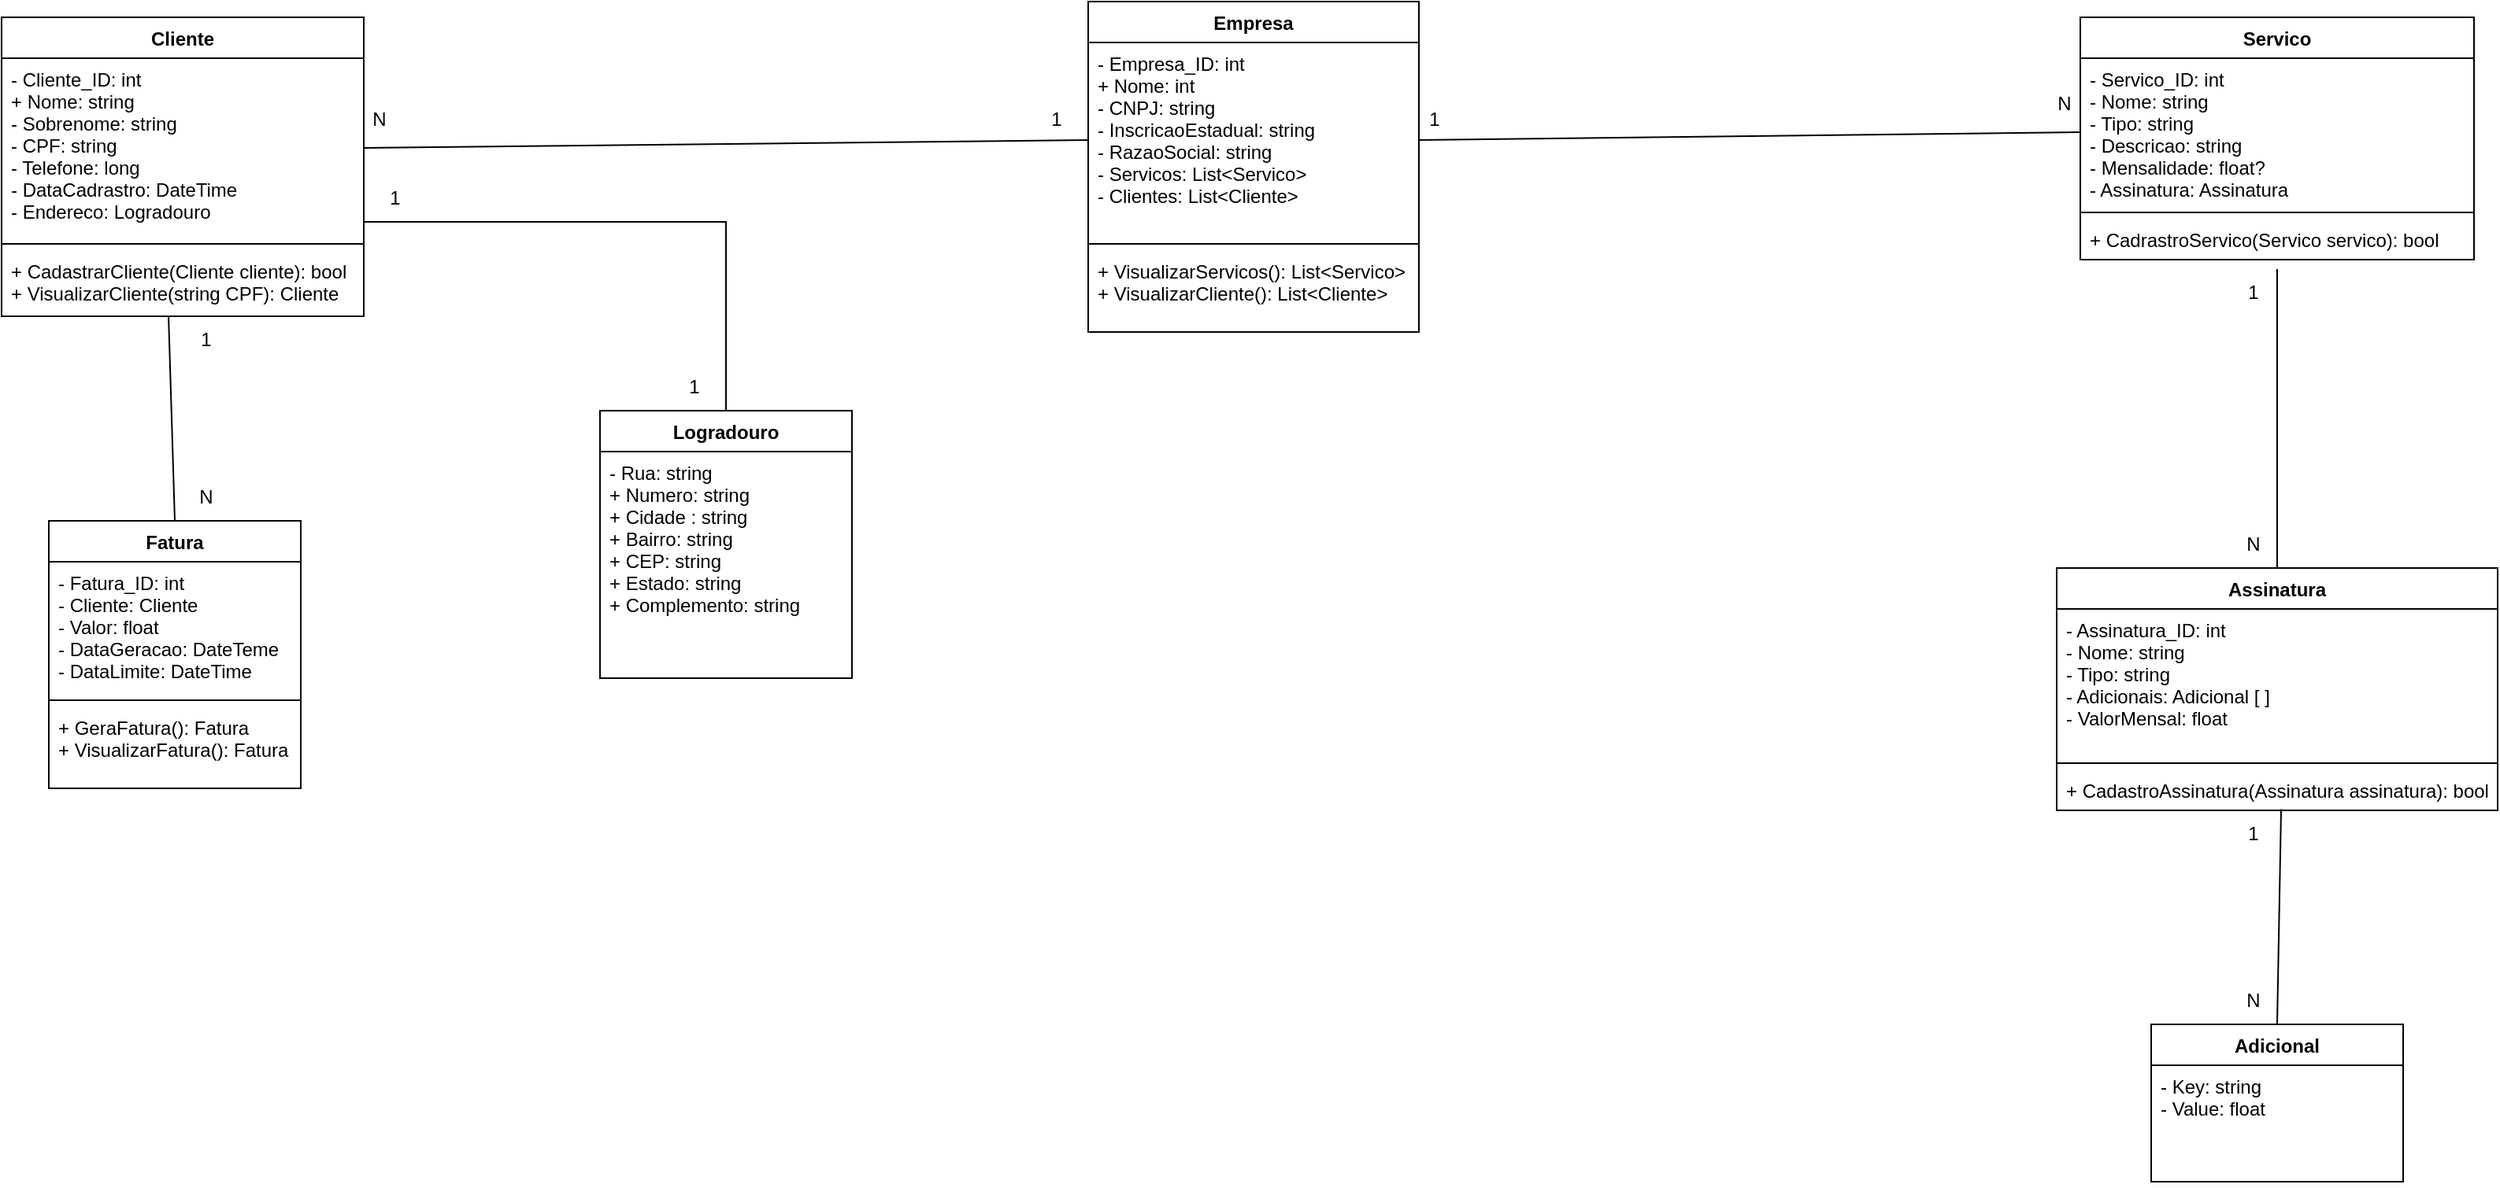 <mxfile version="20.0.1" type="device"><diagram id="DuHgGUCWTffEU7UQTCPI" name="Page-1"><mxGraphModel dx="2031" dy="4641" grid="1" gridSize="10" guides="1" tooltips="1" connect="1" arrows="1" fold="1" page="1" pageScale="1" pageWidth="827" pageHeight="1169" math="0" shadow="0"><root><mxCell id="0"/><mxCell id="1" parent="0"/><mxCell id="0eu1p6_cf_eyUmp6r4dU-36" value="Empresa" style="swimlane;fontStyle=1;align=center;verticalAlign=top;childLayout=stackLayout;horizontal=1;startSize=26;horizontalStack=0;resizeParent=1;resizeParentMax=0;resizeLast=0;collapsible=1;marginBottom=0;" parent="1" vertex="1"><mxGeometry x="720" y="-3490" width="210" height="210" as="geometry"/></mxCell><mxCell id="0eu1p6_cf_eyUmp6r4dU-37" value="- Empresa_ID: int&#10;+ Nome: int&#10;- CNPJ: string&#10;- InscricaoEstadual: string&#10;- RazaoSocial: string&#10;- Servicos: List&lt;Servico&gt;&#10;- Clientes: List&lt;Cliente&gt;" style="text;strokeColor=none;fillColor=none;align=left;verticalAlign=top;spacingLeft=4;spacingRight=4;overflow=hidden;rotatable=0;points=[[0,0.5],[1,0.5]];portConstraint=eastwest;" parent="0eu1p6_cf_eyUmp6r4dU-36" vertex="1"><mxGeometry y="26" width="210" height="124" as="geometry"/></mxCell><mxCell id="0eu1p6_cf_eyUmp6r4dU-38" value="" style="line;strokeWidth=1;fillColor=none;align=left;verticalAlign=middle;spacingTop=-1;spacingLeft=3;spacingRight=3;rotatable=0;labelPosition=right;points=[];portConstraint=eastwest;" parent="0eu1p6_cf_eyUmp6r4dU-36" vertex="1"><mxGeometry y="150" width="210" height="8" as="geometry"/></mxCell><mxCell id="0eu1p6_cf_eyUmp6r4dU-39" value="+ VisualizarServicos(): List&lt;Servico&gt;&#10;+ VisualizarCliente(): List&lt;Cliente&gt;&#10;" style="text;strokeColor=none;fillColor=none;align=left;verticalAlign=top;spacingLeft=4;spacingRight=4;overflow=hidden;rotatable=0;points=[[0,0.5],[1,0.5]];portConstraint=eastwest;" parent="0eu1p6_cf_eyUmp6r4dU-36" vertex="1"><mxGeometry y="158" width="210" height="52" as="geometry"/></mxCell><mxCell id="0eu1p6_cf_eyUmp6r4dU-81" value="Cliente" style="swimlane;fontStyle=1;align=center;verticalAlign=top;childLayout=stackLayout;horizontal=1;startSize=26;horizontalStack=0;resizeParent=1;resizeParentMax=0;resizeLast=0;collapsible=1;marginBottom=0;" parent="1" vertex="1"><mxGeometry x="30" y="-3480" width="230" height="190" as="geometry"/></mxCell><mxCell id="0eu1p6_cf_eyUmp6r4dU-82" value="- Cliente_ID: int&#10;+ Nome: string&#10;- Sobrenome: string&#10;- CPF: string&#10;- Telefone: long&#10;- DataCadrastro: DateTime&#10;- Endereco: Logradouro" style="text;strokeColor=none;fillColor=none;align=left;verticalAlign=top;spacingLeft=4;spacingRight=4;overflow=hidden;rotatable=0;points=[[0,0.5],[1,0.5]];portConstraint=eastwest;" parent="0eu1p6_cf_eyUmp6r4dU-81" vertex="1"><mxGeometry y="26" width="230" height="114" as="geometry"/></mxCell><mxCell id="0eu1p6_cf_eyUmp6r4dU-83" value="" style="line;strokeWidth=1;fillColor=none;align=left;verticalAlign=middle;spacingTop=-1;spacingLeft=3;spacingRight=3;rotatable=0;labelPosition=right;points=[];portConstraint=eastwest;" parent="0eu1p6_cf_eyUmp6r4dU-81" vertex="1"><mxGeometry y="140" width="230" height="8" as="geometry"/></mxCell><mxCell id="0eu1p6_cf_eyUmp6r4dU-84" value="+ CadastrarCliente(Cliente cliente): bool&#10;+ VisualizarCliente(string CPF): Cliente" style="text;strokeColor=none;fillColor=none;align=left;verticalAlign=top;spacingLeft=4;spacingRight=4;overflow=hidden;rotatable=0;points=[[0,0.5],[1,0.5]];portConstraint=eastwest;" parent="0eu1p6_cf_eyUmp6r4dU-81" vertex="1"><mxGeometry y="148" width="230" height="42" as="geometry"/></mxCell><mxCell id="0eu1p6_cf_eyUmp6r4dU-85" value="Servico" style="swimlane;fontStyle=1;align=center;verticalAlign=top;childLayout=stackLayout;horizontal=1;startSize=26;horizontalStack=0;resizeParent=1;resizeParentMax=0;resizeLast=0;collapsible=1;marginBottom=0;" parent="1" vertex="1"><mxGeometry x="1350" y="-3480" width="250" height="154" as="geometry"/></mxCell><mxCell id="0eu1p6_cf_eyUmp6r4dU-86" value="- Servico_ID: int&#10;- Nome: string&#10;- Tipo: string&#10;- Descricao: string&#10;- Mensalidade: float?&#10;- Assinatura: Assinatura" style="text;strokeColor=none;fillColor=none;align=left;verticalAlign=top;spacingLeft=4;spacingRight=4;overflow=hidden;rotatable=0;points=[[0,0.5],[1,0.5]];portConstraint=eastwest;" parent="0eu1p6_cf_eyUmp6r4dU-85" vertex="1"><mxGeometry y="26" width="250" height="94" as="geometry"/></mxCell><mxCell id="0eu1p6_cf_eyUmp6r4dU-87" value="" style="line;strokeWidth=1;fillColor=none;align=left;verticalAlign=middle;spacingTop=-1;spacingLeft=3;spacingRight=3;rotatable=0;labelPosition=right;points=[];portConstraint=eastwest;" parent="0eu1p6_cf_eyUmp6r4dU-85" vertex="1"><mxGeometry y="120" width="250" height="8" as="geometry"/></mxCell><mxCell id="0eu1p6_cf_eyUmp6r4dU-88" value="+ CadrastroServico(Servico servico): bool" style="text;strokeColor=none;fillColor=none;align=left;verticalAlign=top;spacingLeft=4;spacingRight=4;overflow=hidden;rotatable=0;points=[[0,0.5],[1,0.5]];portConstraint=eastwest;" parent="0eu1p6_cf_eyUmp6r4dU-85" vertex="1"><mxGeometry y="128" width="250" height="26" as="geometry"/></mxCell><mxCell id="0eu1p6_cf_eyUmp6r4dU-89" value="Adicional" style="swimlane;fontStyle=1;align=center;verticalAlign=top;childLayout=stackLayout;horizontal=1;startSize=26;horizontalStack=0;resizeParent=1;resizeParentMax=0;resizeLast=0;collapsible=1;marginBottom=0;" parent="1" vertex="1"><mxGeometry x="1395" y="-2840" width="160" height="100" as="geometry"/></mxCell><mxCell id="0eu1p6_cf_eyUmp6r4dU-90" value="- Key: string&#10;- Value: float" style="text;strokeColor=none;fillColor=none;align=left;verticalAlign=top;spacingLeft=4;spacingRight=4;overflow=hidden;rotatable=0;points=[[0,0.5],[1,0.5]];portConstraint=eastwest;" parent="0eu1p6_cf_eyUmp6r4dU-89" vertex="1"><mxGeometry y="26" width="160" height="74" as="geometry"/></mxCell><mxCell id="0eu1p6_cf_eyUmp6r4dU-91" value="Logradouro" style="swimlane;fontStyle=1;align=center;verticalAlign=top;childLayout=stackLayout;horizontal=1;startSize=26;horizontalStack=0;resizeParent=1;resizeParentMax=0;resizeLast=0;collapsible=1;marginBottom=0;" parent="1" vertex="1"><mxGeometry x="410" y="-3230" width="160" height="170" as="geometry"/></mxCell><mxCell id="0eu1p6_cf_eyUmp6r4dU-92" value="- Rua: string&#10;+ Numero: string&#10;+ Cidade : string&#10;+ Bairro: string&#10;+ CEP: string&#10;+ Estado: string&#10;+ Complemento: string" style="text;strokeColor=none;fillColor=none;align=left;verticalAlign=top;spacingLeft=4;spacingRight=4;overflow=hidden;rotatable=0;points=[[0,0.5],[1,0.5]];portConstraint=eastwest;" parent="0eu1p6_cf_eyUmp6r4dU-91" vertex="1"><mxGeometry y="26" width="160" height="144" as="geometry"/></mxCell><mxCell id="0eu1p6_cf_eyUmp6r4dU-93" value="Fatura" style="swimlane;fontStyle=1;align=center;verticalAlign=top;childLayout=stackLayout;horizontal=1;startSize=26;horizontalStack=0;resizeParent=1;resizeParentMax=0;resizeLast=0;collapsible=1;marginBottom=0;" parent="1" vertex="1"><mxGeometry x="60" y="-3160" width="160" height="170" as="geometry"/></mxCell><mxCell id="0eu1p6_cf_eyUmp6r4dU-94" value="- Fatura_ID: int&#10;- Cliente: Cliente&#10;- Valor: float&#10;- DataGeracao: DateTeme&#10;- DataLimite: DateTime&#10;" style="text;strokeColor=none;fillColor=none;align=left;verticalAlign=top;spacingLeft=4;spacingRight=4;overflow=hidden;rotatable=0;points=[[0,0.5],[1,0.5]];portConstraint=eastwest;" parent="0eu1p6_cf_eyUmp6r4dU-93" vertex="1"><mxGeometry y="26" width="160" height="84" as="geometry"/></mxCell><mxCell id="0eu1p6_cf_eyUmp6r4dU-95" value="" style="line;strokeWidth=1;fillColor=none;align=left;verticalAlign=middle;spacingTop=-1;spacingLeft=3;spacingRight=3;rotatable=0;labelPosition=right;points=[];portConstraint=eastwest;" parent="0eu1p6_cf_eyUmp6r4dU-93" vertex="1"><mxGeometry y="110" width="160" height="8" as="geometry"/></mxCell><mxCell id="0eu1p6_cf_eyUmp6r4dU-96" value="+ GeraFatura(): Fatura&#10;+ VisualizarFatura(): Fatura" style="text;strokeColor=none;fillColor=none;align=left;verticalAlign=top;spacingLeft=4;spacingRight=4;overflow=hidden;rotatable=0;points=[[0,0.5],[1,0.5]];portConstraint=eastwest;" parent="0eu1p6_cf_eyUmp6r4dU-93" vertex="1"><mxGeometry y="118" width="160" height="52" as="geometry"/></mxCell><mxCell id="0eu1p6_cf_eyUmp6r4dU-97" value="Assinatura" style="swimlane;fontStyle=1;align=center;verticalAlign=top;childLayout=stackLayout;horizontal=1;startSize=26;horizontalStack=0;resizeParent=1;resizeParentMax=0;resizeLast=0;collapsible=1;marginBottom=0;" parent="1" vertex="1"><mxGeometry x="1335" y="-3130" width="280" height="154" as="geometry"/></mxCell><mxCell id="0eu1p6_cf_eyUmp6r4dU-98" value="- Assinatura_ID: int&#10;- Nome: string&#10;- Tipo: string&#10;- Adicionais: Adicional [ ]&#10;- ValorMensal: float" style="text;strokeColor=none;fillColor=none;align=left;verticalAlign=top;spacingLeft=4;spacingRight=4;overflow=hidden;rotatable=0;points=[[0,0.5],[1,0.5]];portConstraint=eastwest;" parent="0eu1p6_cf_eyUmp6r4dU-97" vertex="1"><mxGeometry y="26" width="280" height="94" as="geometry"/></mxCell><mxCell id="0eu1p6_cf_eyUmp6r4dU-99" value="" style="line;strokeWidth=1;fillColor=none;align=left;verticalAlign=middle;spacingTop=-1;spacingLeft=3;spacingRight=3;rotatable=0;labelPosition=right;points=[];portConstraint=eastwest;" parent="0eu1p6_cf_eyUmp6r4dU-97" vertex="1"><mxGeometry y="120" width="280" height="8" as="geometry"/></mxCell><mxCell id="0eu1p6_cf_eyUmp6r4dU-100" value="+ CadastroAssinatura(Assinatura assinatura): bool" style="text;strokeColor=none;fillColor=none;align=left;verticalAlign=top;spacingLeft=4;spacingRight=4;overflow=hidden;rotatable=0;points=[[0,0.5],[1,0.5]];portConstraint=eastwest;" parent="0eu1p6_cf_eyUmp6r4dU-97" vertex="1"><mxGeometry y="128" width="280" height="26" as="geometry"/></mxCell><mxCell id="xGsGJl-O1-IiwAigRyA--3" value="" style="endArrow=none;html=1;rounded=0;exitX=1;exitY=0.5;exitDx=0;exitDy=0;entryX=0;entryY=0.5;entryDx=0;entryDy=0;" edge="1" parent="1" source="0eu1p6_cf_eyUmp6r4dU-82" target="0eu1p6_cf_eyUmp6r4dU-37"><mxGeometry width="50" height="50" relative="1" as="geometry"><mxPoint x="430" y="-3360" as="sourcePoint"/><mxPoint x="480" y="-3410" as="targetPoint"/></mxGeometry></mxCell><mxCell id="xGsGJl-O1-IiwAigRyA--4" value="" style="endArrow=none;html=1;rounded=0;exitX=0.461;exitY=1.01;exitDx=0;exitDy=0;exitPerimeter=0;entryX=0.5;entryY=0;entryDx=0;entryDy=0;" edge="1" parent="1" source="0eu1p6_cf_eyUmp6r4dU-84" target="0eu1p6_cf_eyUmp6r4dU-93"><mxGeometry width="50" height="50" relative="1" as="geometry"><mxPoint x="320" y="-3220" as="sourcePoint"/><mxPoint x="370" y="-3270" as="targetPoint"/></mxGeometry></mxCell><mxCell id="xGsGJl-O1-IiwAigRyA--6" value="" style="endArrow=none;html=1;rounded=0;entryX=0.5;entryY=0;entryDx=0;entryDy=0;" edge="1" parent="1" target="0eu1p6_cf_eyUmp6r4dU-91"><mxGeometry width="50" height="50" relative="1" as="geometry"><mxPoint x="260" y="-3350" as="sourcePoint"/><mxPoint x="490" y="-3230" as="targetPoint"/><Array as="points"><mxPoint x="490" y="-3350"/></Array></mxGeometry></mxCell><mxCell id="xGsGJl-O1-IiwAigRyA--7" value="" style="endArrow=none;html=1;rounded=0;exitX=1;exitY=0.5;exitDx=0;exitDy=0;entryX=0;entryY=0.5;entryDx=0;entryDy=0;" edge="1" parent="1" source="0eu1p6_cf_eyUmp6r4dU-37" target="0eu1p6_cf_eyUmp6r4dU-86"><mxGeometry width="50" height="50" relative="1" as="geometry"><mxPoint x="1030" y="-3370" as="sourcePoint"/><mxPoint x="1330" y="-3402" as="targetPoint"/></mxGeometry></mxCell><mxCell id="xGsGJl-O1-IiwAigRyA--13" value="" style="endArrow=none;html=1;rounded=0;exitX=0.5;exitY=0;exitDx=0;exitDy=0;" edge="1" parent="1" source="0eu1p6_cf_eyUmp6r4dU-97"><mxGeometry width="50" height="50" relative="1" as="geometry"><mxPoint x="1480" y="-3210" as="sourcePoint"/><mxPoint x="1475" y="-3320" as="targetPoint"/></mxGeometry></mxCell><mxCell id="xGsGJl-O1-IiwAigRyA--14" value="" style="endArrow=none;html=1;rounded=0;entryX=0.509;entryY=0.973;entryDx=0;entryDy=0;entryPerimeter=0;exitX=0.5;exitY=0;exitDx=0;exitDy=0;" edge="1" parent="1" source="0eu1p6_cf_eyUmp6r4dU-89" target="0eu1p6_cf_eyUmp6r4dU-100"><mxGeometry width="50" height="50" relative="1" as="geometry"><mxPoint x="1200" y="-2790" as="sourcePoint"/><mxPoint x="1250" y="-2840" as="targetPoint"/></mxGeometry></mxCell><mxCell id="xGsGJl-O1-IiwAigRyA--15" value="N" style="text;html=1;strokeColor=none;fillColor=none;align=center;verticalAlign=middle;whiteSpace=wrap;rounded=0;" vertex="1" parent="1"><mxGeometry x="240" y="-3430" width="60" height="30" as="geometry"/></mxCell><mxCell id="xGsGJl-O1-IiwAigRyA--16" value="1" style="text;html=1;strokeColor=none;fillColor=none;align=center;verticalAlign=middle;whiteSpace=wrap;rounded=0;" vertex="1" parent="1"><mxGeometry x="670" y="-3430" width="60" height="30" as="geometry"/></mxCell><mxCell id="xGsGJl-O1-IiwAigRyA--17" value="1" style="text;html=1;strokeColor=none;fillColor=none;align=center;verticalAlign=middle;whiteSpace=wrap;rounded=0;" vertex="1" parent="1"><mxGeometry x="910" y="-3430" width="60" height="30" as="geometry"/></mxCell><mxCell id="xGsGJl-O1-IiwAigRyA--18" value="N" style="text;html=1;strokeColor=none;fillColor=none;align=center;verticalAlign=middle;whiteSpace=wrap;rounded=0;" vertex="1" parent="1"><mxGeometry x="1310" y="-3440" width="60" height="30" as="geometry"/></mxCell><mxCell id="xGsGJl-O1-IiwAigRyA--19" value="1" style="text;html=1;strokeColor=none;fillColor=none;align=center;verticalAlign=middle;whiteSpace=wrap;rounded=0;" vertex="1" parent="1"><mxGeometry x="440" y="-3260" width="60" height="30" as="geometry"/></mxCell><mxCell id="xGsGJl-O1-IiwAigRyA--20" value="1" style="text;html=1;strokeColor=none;fillColor=none;align=center;verticalAlign=middle;whiteSpace=wrap;rounded=0;" vertex="1" parent="1"><mxGeometry x="250" y="-3380" width="60" height="30" as="geometry"/></mxCell><mxCell id="xGsGJl-O1-IiwAigRyA--22" value="1" style="text;html=1;strokeColor=none;fillColor=none;align=center;verticalAlign=middle;whiteSpace=wrap;rounded=0;" vertex="1" parent="1"><mxGeometry x="130" y="-3290" width="60" height="30" as="geometry"/></mxCell><mxCell id="xGsGJl-O1-IiwAigRyA--23" value="N" style="text;html=1;strokeColor=none;fillColor=none;align=center;verticalAlign=middle;whiteSpace=wrap;rounded=0;" vertex="1" parent="1"><mxGeometry x="130" y="-3190" width="60" height="30" as="geometry"/></mxCell><mxCell id="xGsGJl-O1-IiwAigRyA--24" value="1" style="text;html=1;strokeColor=none;fillColor=none;align=center;verticalAlign=middle;whiteSpace=wrap;rounded=0;" vertex="1" parent="1"><mxGeometry x="1430" y="-3320" width="60" height="30" as="geometry"/></mxCell><mxCell id="xGsGJl-O1-IiwAigRyA--25" value="N" style="text;html=1;strokeColor=none;fillColor=none;align=center;verticalAlign=middle;whiteSpace=wrap;rounded=0;" vertex="1" parent="1"><mxGeometry x="1430" y="-3160" width="60" height="30" as="geometry"/></mxCell><mxCell id="xGsGJl-O1-IiwAigRyA--26" value="1" style="text;html=1;strokeColor=none;fillColor=none;align=center;verticalAlign=middle;whiteSpace=wrap;rounded=0;" vertex="1" parent="1"><mxGeometry x="1430" y="-2976" width="60" height="30" as="geometry"/></mxCell><mxCell id="xGsGJl-O1-IiwAigRyA--27" value="N" style="text;html=1;strokeColor=none;fillColor=none;align=center;verticalAlign=middle;whiteSpace=wrap;rounded=0;" vertex="1" parent="1"><mxGeometry x="1430" y="-2870" width="60" height="30" as="geometry"/></mxCell></root></mxGraphModel></diagram></mxfile>